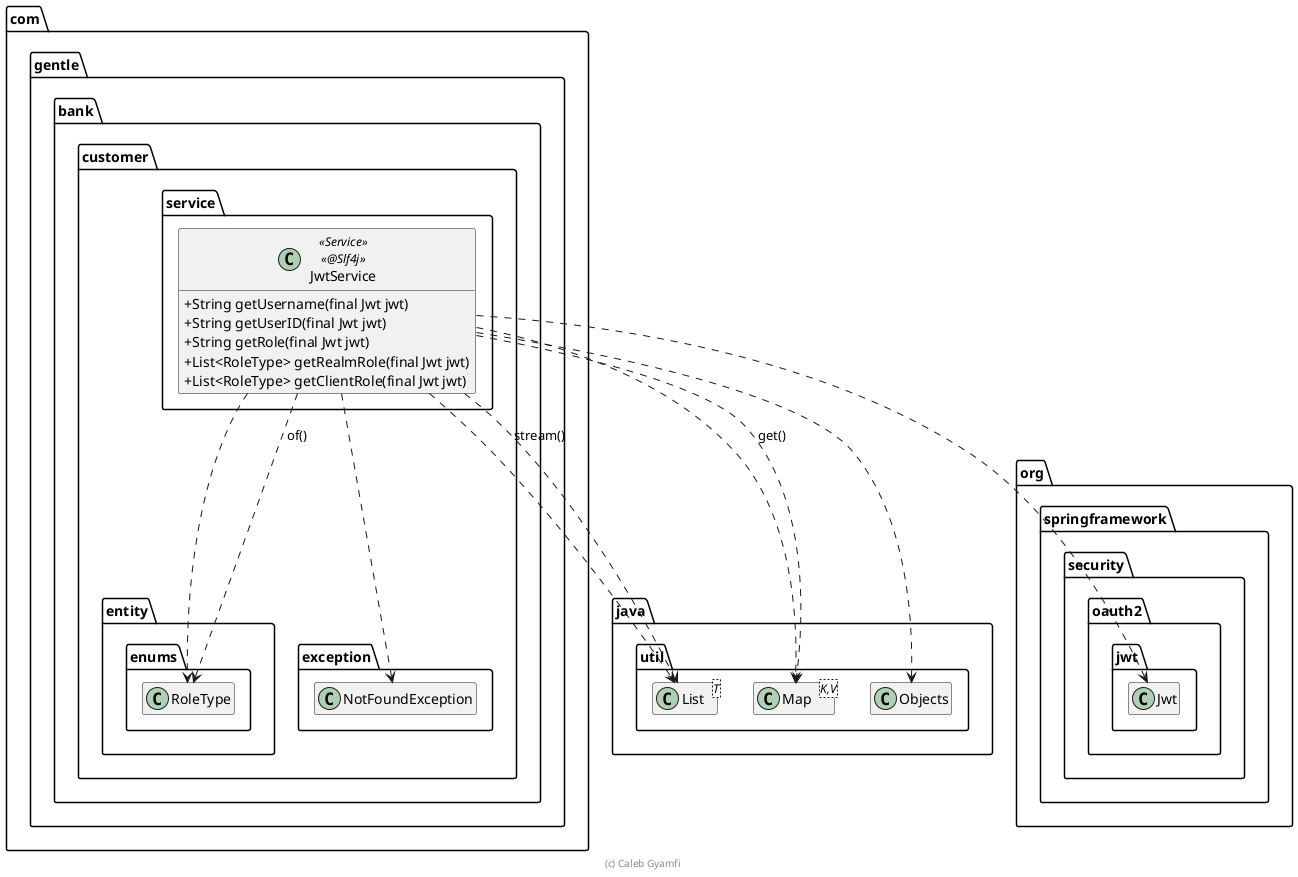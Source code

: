 @startuml
skinparam classAttributeIconSize 0

package "java.util" {
    class List<T>
    class Map<K,V>
    class Objects
}

package "org.springframework.security.oauth2.jwt" {
    class Jwt
}

package "com.gentle.bank.customer" {
    package "entity.enums" {
        class RoleType
    }

    package "exception" {
        class NotFoundException
    }
}

package "com.gentle.bank.customer.service" {
    class JwtService << Service >> << @Slf4j >> {
        + String getUsername(final Jwt jwt)
        + String getUserID(final Jwt jwt)
        + String getRole(final Jwt jwt)
        + List<RoleType> getRealmRole(final Jwt jwt)
        + List<RoleType> getClientRole(final Jwt jwt)
    }
}

' Relations
JwtService ..> Jwt
JwtService ..> RoleType
JwtService ..> NotFoundException
JwtService ..> Map
JwtService ..> List
JwtService ..> Objects

JwtService ..> RoleType : of()
JwtService ..> List : stream()
JwtService ..> Map : get()

hide empty members

footer (c) Caleb Gyamfi
@enduml
